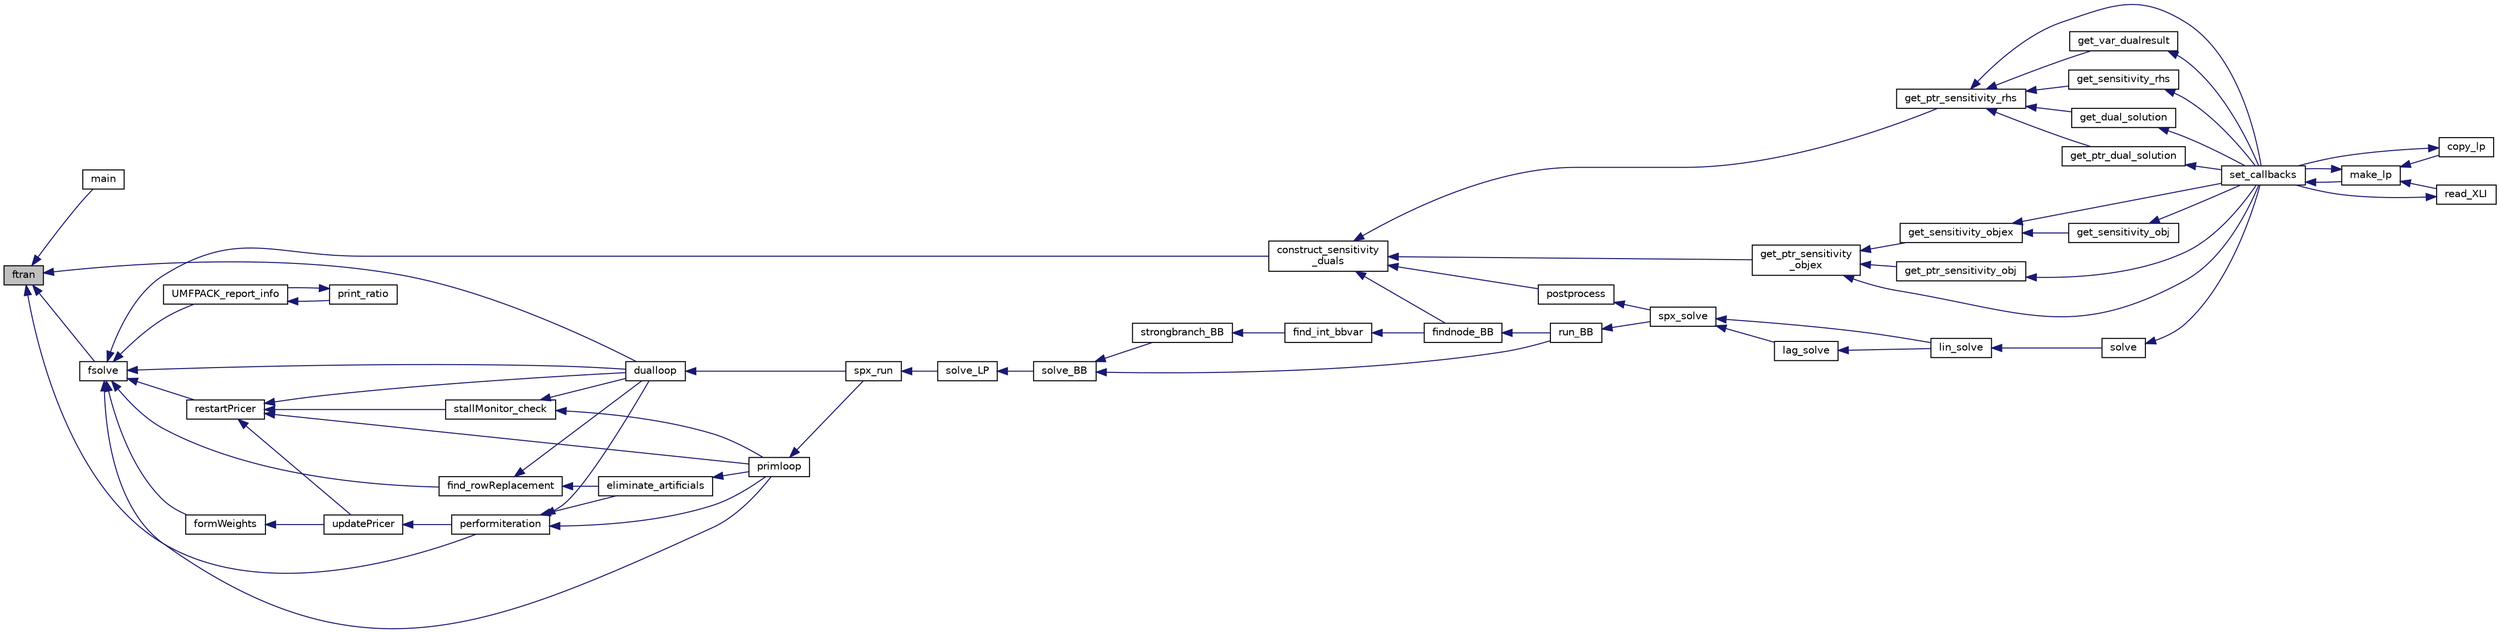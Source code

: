 digraph "ftran"
{
  edge [fontname="Helvetica",fontsize="10",labelfontname="Helvetica",labelfontsize="10"];
  node [fontname="Helvetica",fontsize="10",shape=record];
  rankdir="LR";
  Node715 [label="ftran",height=0.2,width=0.4,color="black", fillcolor="grey75", style="filled", fontcolor="black"];
  Node715 -> Node716 [dir="back",color="midnightblue",fontsize="10",style="solid",fontname="Helvetica"];
  Node716 [label="main",height=0.2,width=0.4,color="black", fillcolor="white", style="filled",URL="$df/d7d/lusolmain_8c.html#ac0bbd83579aa80e65ea53783917b10f9"];
  Node715 -> Node717 [dir="back",color="midnightblue",fontsize="10",style="solid",fontname="Helvetica"];
  Node717 [label="performiteration",height=0.2,width=0.4,color="black", fillcolor="white", style="filled",URL="$df/df7/lp__lib_8h.html#aab89ee40b1d5308324fb3540d4eaf2b6"];
  Node717 -> Node718 [dir="back",color="midnightblue",fontsize="10",style="solid",fontname="Helvetica"];
  Node718 [label="eliminate_artificials",height=0.2,width=0.4,color="black", fillcolor="white", style="filled",URL="$d2/d6c/lp__simplex_8c.html#a5e9816f3bfe556d444b034ba1e97b02b"];
  Node718 -> Node719 [dir="back",color="midnightblue",fontsize="10",style="solid",fontname="Helvetica"];
  Node719 [label="primloop",height=0.2,width=0.4,color="black", fillcolor="white", style="filled",URL="$d1/d0a/lp__simplex_8h.html#aaa7a1b253038231f1792b092e4e36267"];
  Node719 -> Node720 [dir="back",color="midnightblue",fontsize="10",style="solid",fontname="Helvetica"];
  Node720 [label="spx_run",height=0.2,width=0.4,color="black", fillcolor="white", style="filled",URL="$d1/d0a/lp__simplex_8h.html#a96c15afcfa902a5b78af4dfb412010bd"];
  Node720 -> Node721 [dir="back",color="midnightblue",fontsize="10",style="solid",fontname="Helvetica"];
  Node721 [label="solve_LP",height=0.2,width=0.4,color="black", fillcolor="white", style="filled",URL="$d1/dbf/lp__mipbb_8h.html#a8f2122bd9c45170c45f236f9fe3d0dd7"];
  Node721 -> Node722 [dir="back",color="midnightblue",fontsize="10",style="solid",fontname="Helvetica"];
  Node722 [label="solve_BB",height=0.2,width=0.4,color="black", fillcolor="white", style="filled",URL="$d1/dbf/lp__mipbb_8h.html#a43e95e2128e85df2643cbc0bfce4746c"];
  Node722 -> Node723 [dir="back",color="midnightblue",fontsize="10",style="solid",fontname="Helvetica"];
  Node723 [label="strongbranch_BB",height=0.2,width=0.4,color="black", fillcolor="white", style="filled",URL="$d1/dbf/lp__mipbb_8h.html#a14912803f02db21c25829df065202762"];
  Node723 -> Node724 [dir="back",color="midnightblue",fontsize="10",style="solid",fontname="Helvetica"];
  Node724 [label="find_int_bbvar",height=0.2,width=0.4,color="black", fillcolor="white", style="filled",URL="$df/df7/lp__lib_8h.html#ad6104a5cc6ae29cc1dd1327d8d36047e"];
  Node724 -> Node725 [dir="back",color="midnightblue",fontsize="10",style="solid",fontname="Helvetica"];
  Node725 [label="findnode_BB",height=0.2,width=0.4,color="black", fillcolor="white", style="filled",URL="$d1/dbf/lp__mipbb_8h.html#ad9c2614a833a1e0ab7f4425068752663"];
  Node725 -> Node726 [dir="back",color="midnightblue",fontsize="10",style="solid",fontname="Helvetica"];
  Node726 [label="run_BB",height=0.2,width=0.4,color="black", fillcolor="white", style="filled",URL="$d1/dbf/lp__mipbb_8h.html#a1d8d97b4f4f35f07e6b798f07a62e527"];
  Node726 -> Node727 [dir="back",color="midnightblue",fontsize="10",style="solid",fontname="Helvetica"];
  Node727 [label="spx_solve",height=0.2,width=0.4,color="black", fillcolor="white", style="filled",URL="$d1/d0a/lp__simplex_8h.html#a3effc8b68c1fb21095e7324d83d0dbf7"];
  Node727 -> Node728 [dir="back",color="midnightblue",fontsize="10",style="solid",fontname="Helvetica"];
  Node728 [label="lag_solve",height=0.2,width=0.4,color="black", fillcolor="white", style="filled",URL="$d1/d0a/lp__simplex_8h.html#a320e9e82c06466267a7cb7844c7767b8"];
  Node728 -> Node729 [dir="back",color="midnightblue",fontsize="10",style="solid",fontname="Helvetica"];
  Node729 [label="lin_solve",height=0.2,width=0.4,color="black", fillcolor="white", style="filled",URL="$d1/d0a/lp__simplex_8h.html#a794b0beb471eb7ece9a694717b65b947"];
  Node729 -> Node730 [dir="back",color="midnightblue",fontsize="10",style="solid",fontname="Helvetica"];
  Node730 [label="solve",height=0.2,width=0.4,color="black", fillcolor="white", style="filled",URL="$df/df7/lp__lib_8h.html#a0f4da3a192397e77e6fe92704d4fad3f"];
  Node730 -> Node731 [dir="back",color="midnightblue",fontsize="10",style="solid",fontname="Helvetica"];
  Node731 [label="set_callbacks",height=0.2,width=0.4,color="black", fillcolor="white", style="filled",URL="$df/df7/lp__lib_8h.html#a929e8acb9704f61e16927c915c15cd07"];
  Node731 -> Node732 [dir="back",color="midnightblue",fontsize="10",style="solid",fontname="Helvetica"];
  Node732 [label="make_lp",height=0.2,width=0.4,color="black", fillcolor="white", style="filled",URL="$df/df7/lp__lib_8h.html#a68a0333d84dd944f67e2a0ec72e346a9"];
  Node732 -> Node733 [dir="back",color="midnightblue",fontsize="10",style="solid",fontname="Helvetica"];
  Node733 [label="copy_lp",height=0.2,width=0.4,color="black", fillcolor="white", style="filled",URL="$df/df7/lp__lib_8h.html#aca83ecdbc200b414db491306f3070ae9"];
  Node733 -> Node731 [dir="back",color="midnightblue",fontsize="10",style="solid",fontname="Helvetica"];
  Node732 -> Node731 [dir="back",color="midnightblue",fontsize="10",style="solid",fontname="Helvetica"];
  Node732 -> Node734 [dir="back",color="midnightblue",fontsize="10",style="solid",fontname="Helvetica"];
  Node734 [label="read_XLI",height=0.2,width=0.4,color="black", fillcolor="white", style="filled",URL="$df/df7/lp__lib_8h.html#a351dd803960ab0dae2b39f2c65d3a58d"];
  Node734 -> Node731 [dir="back",color="midnightblue",fontsize="10",style="solid",fontname="Helvetica"];
  Node727 -> Node729 [dir="back",color="midnightblue",fontsize="10",style="solid",fontname="Helvetica"];
  Node722 -> Node726 [dir="back",color="midnightblue",fontsize="10",style="solid",fontname="Helvetica"];
  Node717 -> Node719 [dir="back",color="midnightblue",fontsize="10",style="solid",fontname="Helvetica"];
  Node717 -> Node735 [dir="back",color="midnightblue",fontsize="10",style="solid",fontname="Helvetica"];
  Node735 [label="dualloop",height=0.2,width=0.4,color="black", fillcolor="white", style="filled",URL="$d1/d0a/lp__simplex_8h.html#a881918469722e512db8bd95bb1ec940c"];
  Node735 -> Node720 [dir="back",color="midnightblue",fontsize="10",style="solid",fontname="Helvetica"];
  Node715 -> Node736 [dir="back",color="midnightblue",fontsize="10",style="solid",fontname="Helvetica"];
  Node736 [label="fsolve",height=0.2,width=0.4,color="black", fillcolor="white", style="filled",URL="$d0/d48/lp__matrix_8h.html#a67a365057ddfb006dc73ced0f96d185a"];
  Node736 -> Node737 [dir="back",color="midnightblue",fontsize="10",style="solid",fontname="Helvetica"];
  Node737 [label="construct_sensitivity\l_duals",height=0.2,width=0.4,color="black", fillcolor="white", style="filled",URL="$df/df7/lp__lib_8h.html#a50f18f68adbe0e2059d4db0ebdd8a477"];
  Node737 -> Node738 [dir="back",color="midnightblue",fontsize="10",style="solid",fontname="Helvetica"];
  Node738 [label="get_ptr_sensitivity_rhs",height=0.2,width=0.4,color="black", fillcolor="white", style="filled",URL="$df/df7/lp__lib_8h.html#a0b0eec8f454537029970d8c372dccdb7"];
  Node738 -> Node739 [dir="back",color="midnightblue",fontsize="10",style="solid",fontname="Helvetica"];
  Node739 [label="get_var_dualresult",height=0.2,width=0.4,color="black", fillcolor="white", style="filled",URL="$df/df7/lp__lib_8h.html#a20af639d614390c57f4ebb2831182d73"];
  Node739 -> Node731 [dir="back",color="midnightblue",fontsize="10",style="solid",fontname="Helvetica"];
  Node738 -> Node740 [dir="back",color="midnightblue",fontsize="10",style="solid",fontname="Helvetica"];
  Node740 [label="get_sensitivity_rhs",height=0.2,width=0.4,color="black", fillcolor="white", style="filled",URL="$df/df7/lp__lib_8h.html#ae53a23c38aa891ed2f8486146ad4b1e8"];
  Node740 -> Node731 [dir="back",color="midnightblue",fontsize="10",style="solid",fontname="Helvetica"];
  Node738 -> Node731 [dir="back",color="midnightblue",fontsize="10",style="solid",fontname="Helvetica"];
  Node738 -> Node741 [dir="back",color="midnightblue",fontsize="10",style="solid",fontname="Helvetica"];
  Node741 [label="get_dual_solution",height=0.2,width=0.4,color="black", fillcolor="white", style="filled",URL="$df/df7/lp__lib_8h.html#a083994ab8f17255ba288a38225c124da"];
  Node741 -> Node731 [dir="back",color="midnightblue",fontsize="10",style="solid",fontname="Helvetica"];
  Node738 -> Node742 [dir="back",color="midnightblue",fontsize="10",style="solid",fontname="Helvetica"];
  Node742 [label="get_ptr_dual_solution",height=0.2,width=0.4,color="black", fillcolor="white", style="filled",URL="$df/df7/lp__lib_8h.html#aef60f6146774a7ec36d2961034982ae7"];
  Node742 -> Node731 [dir="back",color="midnightblue",fontsize="10",style="solid",fontname="Helvetica"];
  Node737 -> Node743 [dir="back",color="midnightblue",fontsize="10",style="solid",fontname="Helvetica"];
  Node743 [label="get_ptr_sensitivity\l_objex",height=0.2,width=0.4,color="black", fillcolor="white", style="filled",URL="$df/df7/lp__lib_8h.html#adfc39d9b1870d439e3e9b9e5830eeea6"];
  Node743 -> Node744 [dir="back",color="midnightblue",fontsize="10",style="solid",fontname="Helvetica"];
  Node744 [label="get_sensitivity_objex",height=0.2,width=0.4,color="black", fillcolor="white", style="filled",URL="$df/df7/lp__lib_8h.html#ab4dda7365cd69251a37562bb6a8e7b12"];
  Node744 -> Node745 [dir="back",color="midnightblue",fontsize="10",style="solid",fontname="Helvetica"];
  Node745 [label="get_sensitivity_obj",height=0.2,width=0.4,color="black", fillcolor="white", style="filled",URL="$df/df7/lp__lib_8h.html#ade927064245939d7e8b08e385ce20ff4"];
  Node745 -> Node731 [dir="back",color="midnightblue",fontsize="10",style="solid",fontname="Helvetica"];
  Node744 -> Node731 [dir="back",color="midnightblue",fontsize="10",style="solid",fontname="Helvetica"];
  Node743 -> Node746 [dir="back",color="midnightblue",fontsize="10",style="solid",fontname="Helvetica"];
  Node746 [label="get_ptr_sensitivity_obj",height=0.2,width=0.4,color="black", fillcolor="white", style="filled",URL="$df/df7/lp__lib_8h.html#a9fba4213636195e1a662eb3e5f039d6e"];
  Node746 -> Node731 [dir="back",color="midnightblue",fontsize="10",style="solid",fontname="Helvetica"];
  Node743 -> Node731 [dir="back",color="midnightblue",fontsize="10",style="solid",fontname="Helvetica"];
  Node737 -> Node747 [dir="back",color="midnightblue",fontsize="10",style="solid",fontname="Helvetica"];
  Node747 [label="postprocess",height=0.2,width=0.4,color="black", fillcolor="white", style="filled",URL="$df/df7/lp__lib_8h.html#a0893b5f8a2432dd38800b54ec8ca0332"];
  Node747 -> Node727 [dir="back",color="midnightblue",fontsize="10",style="solid",fontname="Helvetica"];
  Node737 -> Node725 [dir="back",color="midnightblue",fontsize="10",style="solid",fontname="Helvetica"];
  Node736 -> Node748 [dir="back",color="midnightblue",fontsize="10",style="solid",fontname="Helvetica"];
  Node748 [label="find_rowReplacement",height=0.2,width=0.4,color="black", fillcolor="white", style="filled",URL="$d5/dee/lp__price_8h.html#aa2828cd618b7e668ca5bfa59b53764f1"];
  Node748 -> Node718 [dir="back",color="midnightblue",fontsize="10",style="solid",fontname="Helvetica"];
  Node748 -> Node735 [dir="back",color="midnightblue",fontsize="10",style="solid",fontname="Helvetica"];
  Node736 -> Node749 [dir="back",color="midnightblue",fontsize="10",style="solid",fontname="Helvetica"];
  Node749 [label="restartPricer",height=0.2,width=0.4,color="black", fillcolor="white", style="filled",URL="$d3/da0/lp__price_p_s_e_8h.html#aaccf24d52dc9daa3cf352f8b88fd8820"];
  Node749 -> Node750 [dir="back",color="midnightblue",fontsize="10",style="solid",fontname="Helvetica"];
  Node750 [label="updatePricer",height=0.2,width=0.4,color="black", fillcolor="white", style="filled",URL="$d3/da0/lp__price_p_s_e_8h.html#ad16c1ea6f969c6d72f135e859d82479f"];
  Node750 -> Node717 [dir="back",color="midnightblue",fontsize="10",style="solid",fontname="Helvetica"];
  Node749 -> Node751 [dir="back",color="midnightblue",fontsize="10",style="solid",fontname="Helvetica"];
  Node751 [label="stallMonitor_check",height=0.2,width=0.4,color="black", fillcolor="white", style="filled",URL="$d2/d6c/lp__simplex_8c.html#a256354aaa5db9224451424c67f19cde3"];
  Node751 -> Node719 [dir="back",color="midnightblue",fontsize="10",style="solid",fontname="Helvetica"];
  Node751 -> Node735 [dir="back",color="midnightblue",fontsize="10",style="solid",fontname="Helvetica"];
  Node749 -> Node719 [dir="back",color="midnightblue",fontsize="10",style="solid",fontname="Helvetica"];
  Node749 -> Node735 [dir="back",color="midnightblue",fontsize="10",style="solid",fontname="Helvetica"];
  Node736 -> Node752 [dir="back",color="midnightblue",fontsize="10",style="solid",fontname="Helvetica"];
  Node752 [label="formWeights",height=0.2,width=0.4,color="black", fillcolor="white", style="filled",URL="$da/d29/lp__price_p_s_e_8c.html#aa82070e3c7c41fe6cb30727ecbf9e5ed"];
  Node752 -> Node750 [dir="back",color="midnightblue",fontsize="10",style="solid",fontname="Helvetica"];
  Node736 -> Node719 [dir="back",color="midnightblue",fontsize="10",style="solid",fontname="Helvetica"];
  Node736 -> Node735 [dir="back",color="midnightblue",fontsize="10",style="solid",fontname="Helvetica"];
  Node736 -> Node753 [dir="back",color="midnightblue",fontsize="10",style="solid",fontname="Helvetica"];
  Node753 [label="UMFPACK_report_info",height=0.2,width=0.4,color="black", fillcolor="white", style="filled",URL="$d2/def/umfpack__report__info_8c.html#a7b91f14b1ac2f360d6582a787fd2f8b9"];
  Node753 -> Node754 [dir="back",color="midnightblue",fontsize="10",style="solid",fontname="Helvetica"];
  Node754 [label="print_ratio",height=0.2,width=0.4,color="black", fillcolor="white", style="filled",URL="$d2/def/umfpack__report__info_8c.html#af80f2ea9ea676933311eaf6cb3a5b59e"];
  Node754 -> Node753 [dir="back",color="midnightblue",fontsize="10",style="solid",fontname="Helvetica"];
  Node715 -> Node735 [dir="back",color="midnightblue",fontsize="10",style="solid",fontname="Helvetica"];
}
